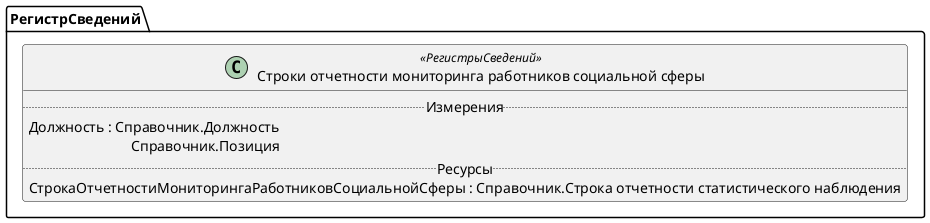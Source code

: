 ﻿@startuml СтрокиОтчетностиМониторингаРаботниковСоциальнойСферы
'!include templates.wsd
'..\include templates.wsd
class РегистрСведений.СтрокиОтчетностиМониторингаРаботниковСоциальнойСферы as "Строки отчетности мониторинга работников социальной сферы" <<РегистрыСведений>>
{
..Измерения..
Должность : Справочник.Должность\rСправочник.Позиция
..Ресурсы..
СтрокаОтчетностиМониторингаРаботниковСоциальнойСферы : Справочник.Строка отчетности статистического наблюдения
}
@enduml
